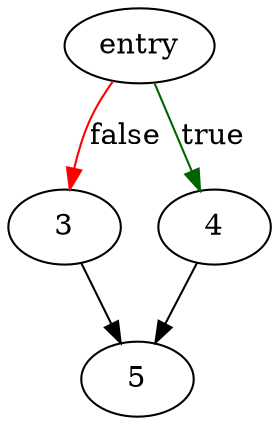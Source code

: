 digraph "prep_non_filename_text" {
	// Node definitions.
	0 [label=entry];
	3;
	4;
	5;

	// Edge definitions.
	0 -> 3 [
		color=red
		label=false
	];
	0 -> 4 [
		color=darkgreen
		label=true
	];
	3 -> 5;
	4 -> 5;
}